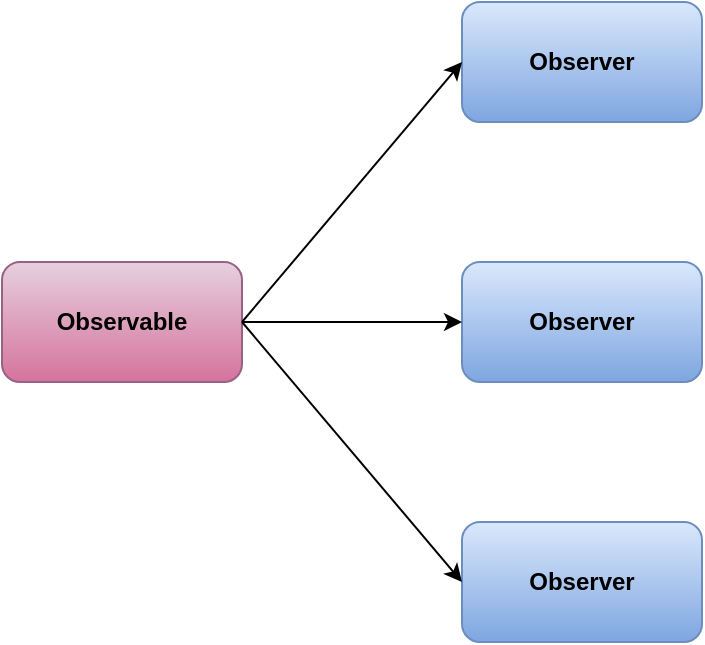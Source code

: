 <mxfile version="10.6.7" type="device"><diagram id="erlja-7Wdw4wLljS0Bb4" name="第 1 页"><mxGraphModel dx="1394" dy="824" grid="1" gridSize="10" guides="1" tooltips="1" connect="1" arrows="1" fold="1" page="1" pageScale="1" pageWidth="827" pageHeight="1169" math="0" shadow="0"><root><mxCell id="0"/><mxCell id="1" parent="0"/><mxCell id="yMXXN4cLFadVW-KGmX_j-1" value="Observable" style="rounded=1;whiteSpace=wrap;html=1;fontStyle=1;fillColor=#e6d0de;strokeColor=#996185;gradientColor=#d5739d;" vertex="1" parent="1"><mxGeometry x="250" y="330" width="120" height="60" as="geometry"/></mxCell><mxCell id="yMXXN4cLFadVW-KGmX_j-2" value="&lt;span&gt;Observer&lt;/span&gt;" style="rounded=1;whiteSpace=wrap;html=1;fontStyle=1;fillColor=#dae8fc;strokeColor=#6c8ebf;gradientColor=#7ea6e0;" vertex="1" parent="1"><mxGeometry x="480" y="330" width="120" height="60" as="geometry"/></mxCell><mxCell id="yMXXN4cLFadVW-KGmX_j-3" value="Observer" style="rounded=1;whiteSpace=wrap;html=1;fontStyle=1;fillColor=#dae8fc;strokeColor=#6c8ebf;gradientColor=#7ea6e0;" vertex="1" parent="1"><mxGeometry x="480" y="200" width="120" height="60" as="geometry"/></mxCell><mxCell id="yMXXN4cLFadVW-KGmX_j-4" value="&lt;span&gt;Observer&lt;/span&gt;" style="rounded=1;whiteSpace=wrap;html=1;fontStyle=1;fillColor=#dae8fc;strokeColor=#6c8ebf;gradientColor=#7ea6e0;" vertex="1" parent="1"><mxGeometry x="480" y="460" width="120" height="60" as="geometry"/></mxCell><mxCell id="yMXXN4cLFadVW-KGmX_j-7" value="" style="endArrow=classic;html=1;exitX=1;exitY=0.5;exitDx=0;exitDy=0;entryX=0;entryY=0.5;entryDx=0;entryDy=0;fontStyle=1" edge="1" parent="1" source="yMXXN4cLFadVW-KGmX_j-1" target="yMXXN4cLFadVW-KGmX_j-3"><mxGeometry width="50" height="50" relative="1" as="geometry"><mxPoint x="290" y="530" as="sourcePoint"/><mxPoint x="340" y="480" as="targetPoint"/></mxGeometry></mxCell><mxCell id="yMXXN4cLFadVW-KGmX_j-8" value="" style="endArrow=classic;html=1;exitX=1;exitY=0.5;exitDx=0;exitDy=0;entryX=0;entryY=0.5;entryDx=0;entryDy=0;fontStyle=1" edge="1" parent="1" source="yMXXN4cLFadVW-KGmX_j-1" target="yMXXN4cLFadVW-KGmX_j-2"><mxGeometry width="50" height="50" relative="1" as="geometry"><mxPoint x="420" y="400" as="sourcePoint"/><mxPoint x="470" y="350" as="targetPoint"/></mxGeometry></mxCell><mxCell id="yMXXN4cLFadVW-KGmX_j-9" value="" style="endArrow=classic;html=1;exitX=1;exitY=0.5;exitDx=0;exitDy=0;entryX=0;entryY=0.5;entryDx=0;entryDy=0;fontStyle=1" edge="1" parent="1" source="yMXXN4cLFadVW-KGmX_j-1" target="yMXXN4cLFadVW-KGmX_j-4"><mxGeometry width="50" height="50" relative="1" as="geometry"><mxPoint x="410" y="450" as="sourcePoint"/><mxPoint x="460" y="400" as="targetPoint"/></mxGeometry></mxCell></root></mxGraphModel></diagram></mxfile>